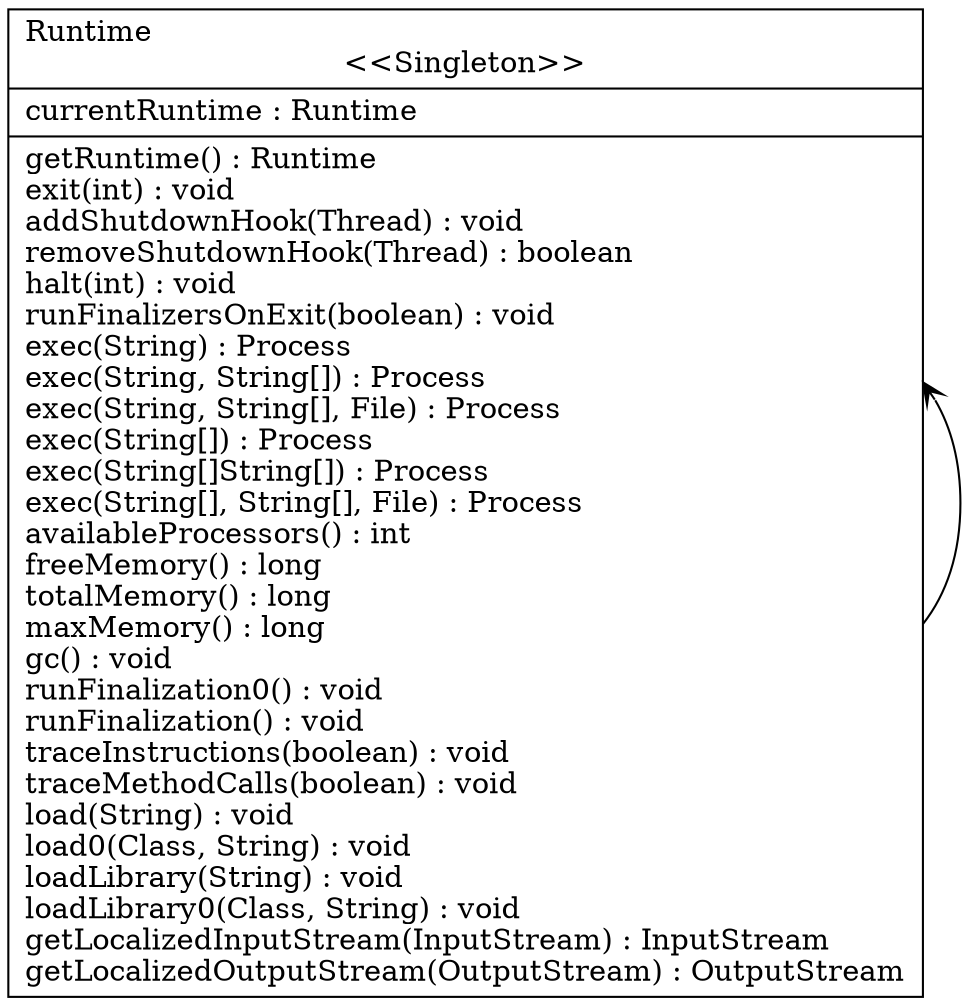digraph G {

fontname = "Bitstream Vera Sans"
fontsize = 8
rankdir=BT

node [shape = "record" outlineColor = "#000077"]
ClassTRuntime [label = "{Runtime\l\<\<Singleton\>\>|currentRuntime : Runtime\l|getRuntime() : Runtime\lexit(int) : void\laddShutdownHook(Thread) : void\lremoveShutdownHook(Thread) : boolean\lhalt(int) : void\lrunFinalizersOnExit(boolean) : void\lexec(String) : Process\lexec(String, String[]) : Process\lexec(String, String[], File) : Process\lexec(String[]) : Process\lexec(String[]String[]) : Process\lexec(String[], String[], File) : Process\lavailableProcessors() : int\lfreeMemory() : long\ltotalMemory() : long\lmaxMemory() : long\lgc() : void\lrunFinalization0() : void\lrunFinalization() : void\ltraceInstructions(boolean) : void\ltraceMethodCalls(boolean) : void\lload(String) : void\lload0(Class, String) : void\lloadLibrary(String) : void\lloadLibrary0(Class, String) : void\lgetLocalizedInputStream(InputStream) : InputStream\lgetLocalizedOutputStream(OutputStream) : OutputStream\l}"]
edge [arrowhead = "vee" style = "solid" ]
ClassTRuntime -> ClassTRuntime
}
